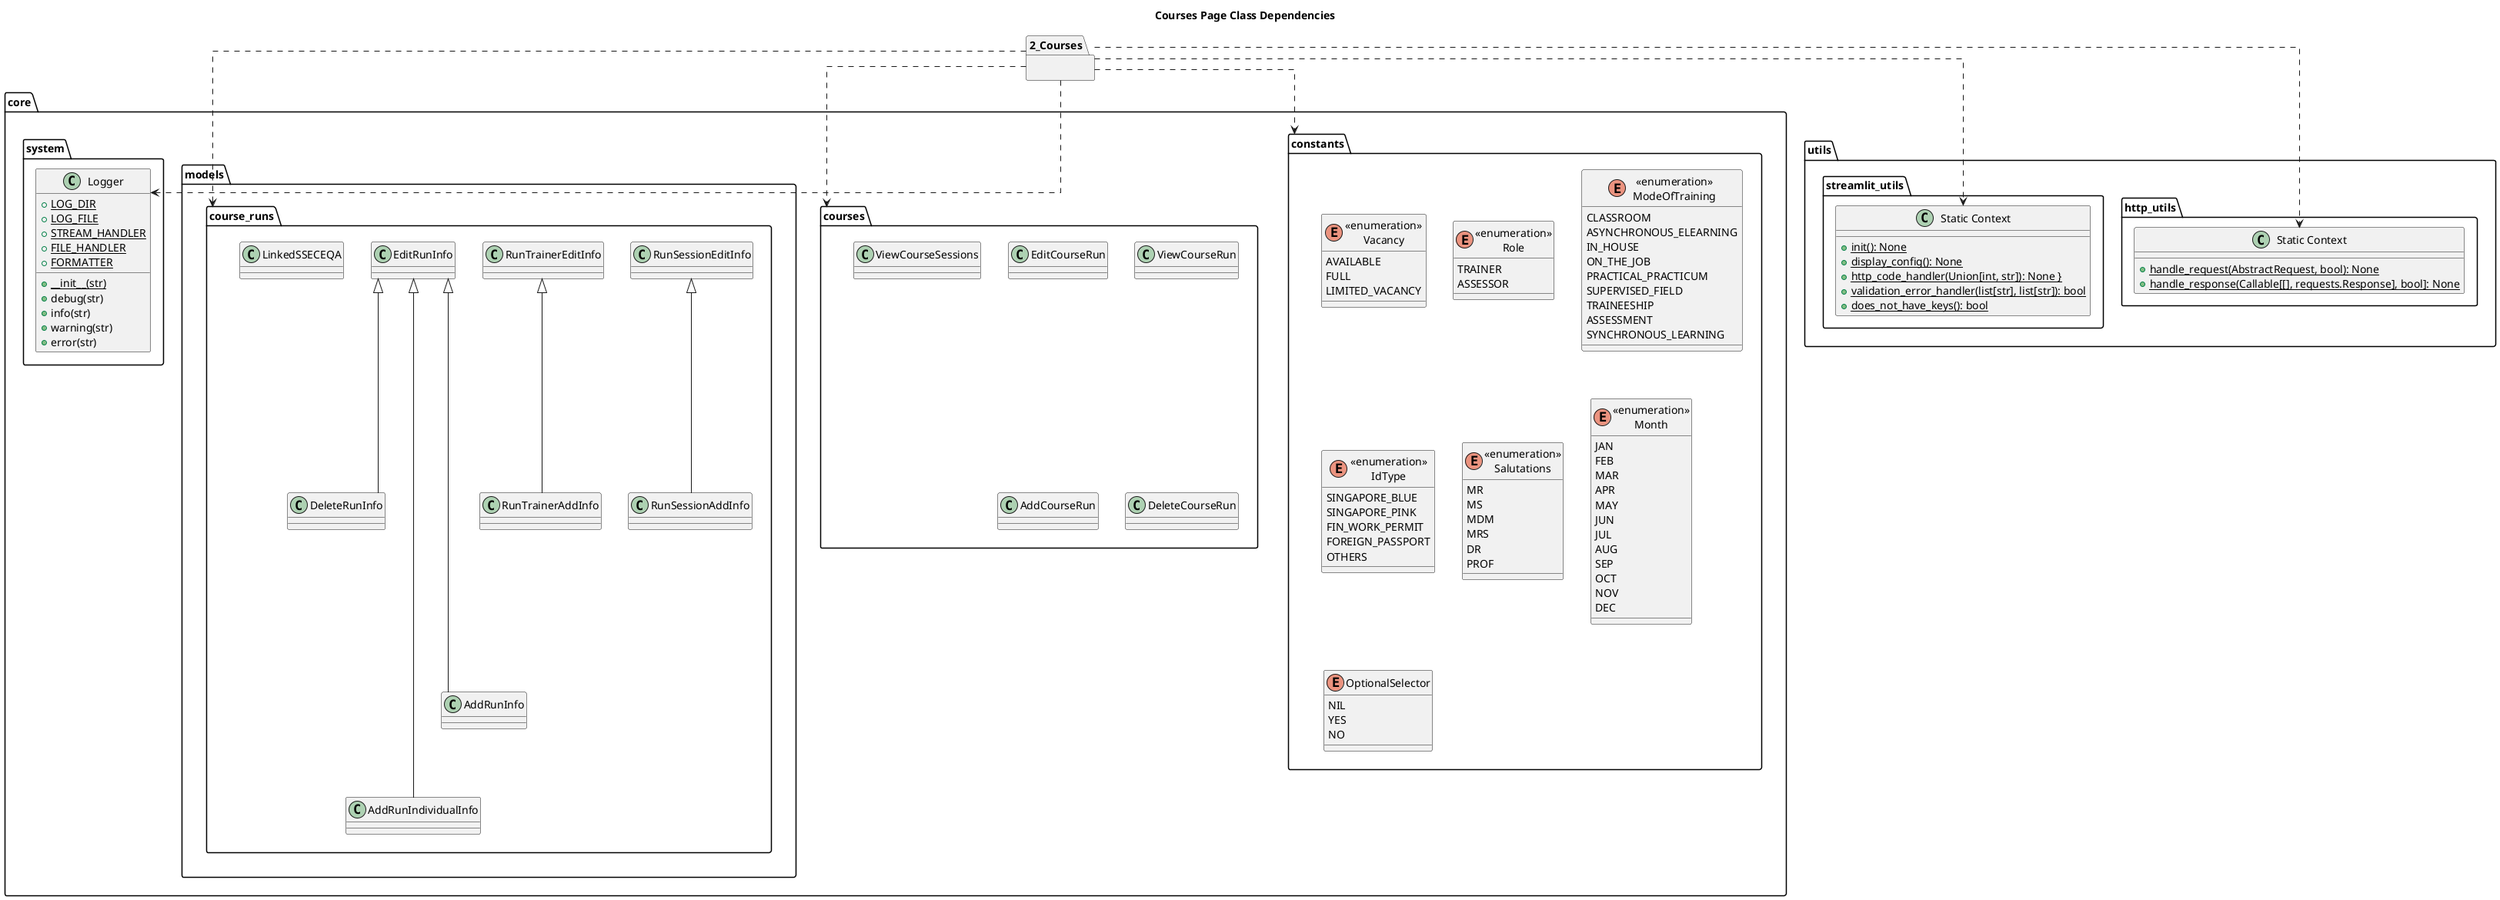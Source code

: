 @startuml
skinparam linetype polyline
skinparam linetype ortho

title Courses Page Class Dependencies

package "2_Courses" as page {

}

package core {
    package constants {
        enum "<<enumeration>>\nVacancy" {
            AVAILABLE
            FULL
            LIMITED_VACANCY
        }

        enum "<<enumeration>>\nRole" {
            TRAINER
            ASSESSOR
        }

        enum "<<enumeration>>\nModeOfTraining" {
            CLASSROOM
            ASYNCHRONOUS_ELEARNING
            IN_HOUSE
            ON_THE_JOB
            PRACTICAL_PRACTICUM
            SUPERVISED_FIELD
            TRAINEESHIP
            ASSESSMENT
            SYNCHRONOUS_LEARNING
        }

        enum "<<enumeration>>\nIdType" {
            SINGAPORE_BLUE
            SINGAPORE_PINK
            FIN_WORK_PERMIT
            FOREIGN_PASSPORT
            OTHERS
        }

        enum "<<enumeration>>\nSalutations" {
            MR
            MS
            MDM
            MRS
            DR
            PROF
        }

        enum "<<enumeration>>\nMonth" {
            JAN
            FEB
            MAR
            APR
            MAY
            JUN
            JUL
            AUG
            SEP
            OCT
            NOV
            DEC
        }

        enum OptionalSelector {
            NIL
            YES
            NO
        }
    }

    package courses {
        class AddCourseRun {

        }

        class DeleteCourseRun {

        }

        class EditCourseRun {

        }

        class ViewCourseRun {

        }

        class ViewCourseSessions {

        }

        AddCourseRun -down[hidden]|> DeleteCourseRun
        EditCourseRun -down[hidden]|> ViewCourseRun
        AddCourseRun -up[hidden]-> EditCourseRun
    }

    package models {
        package "course_runs" {
            class LinkedSSECEQA {

            }

            class RunSessionEditInfo {

            }

            class RunSessionAddInfo{

            }

            class RunTrainerEditInfo {

            }

            class RunTrainerAddInfo {

            }

            class EditRunInfo {

            }

            class DeleteRunInfo {

            }

            class AddRunIndividualInfo {

            }

            class AddRunInfo {

            }

            AddRunInfo --up-|> EditRunInfo
            AddRunIndividualInfo --up--|> EditRunInfo
            DeleteRunInfo -up-|> EditRunInfo

            RunTrainerAddInfo -up-|> RunTrainerEditInfo
            RunSessionAddInfo -up-|> RunSessionEditInfo
        }
    }

    package system {
        class Logger {
            + LOG_DIR {static}
            + LOG_FILE {static}
            + STREAM_HANDLER {static}
            + FILE_HANDLER {static}
            + FORMATTER {static}
            + __init__(str) {static}
            + debug(str)
            + info(str)
            + warning(str)
            + error(str)
        }
    }
}

package utils {
    package http_utils {
        class "Static Context" as husc {
            + handle_request(AbstractRequest, bool): None {static}
            + handle_response(Callable[[], requests.Response], bool]: None {static}
        }
    }

    package streamlit_utils {
        class "Static Context" as susc {
            + init(): None {static}
            + display_config(): None {static}
            + http_code_handler(Union[int, str]): None {static}}
            + validation_error_handler(list[str], list[str]): bool {static}
            + does_not_have_keys(): bool {static}
        }
    }
}

page .right.> Logger
page ..> susc
page ..> husc
page ..> courses
page ..> "course_runs"
page ..> constants


@enduml